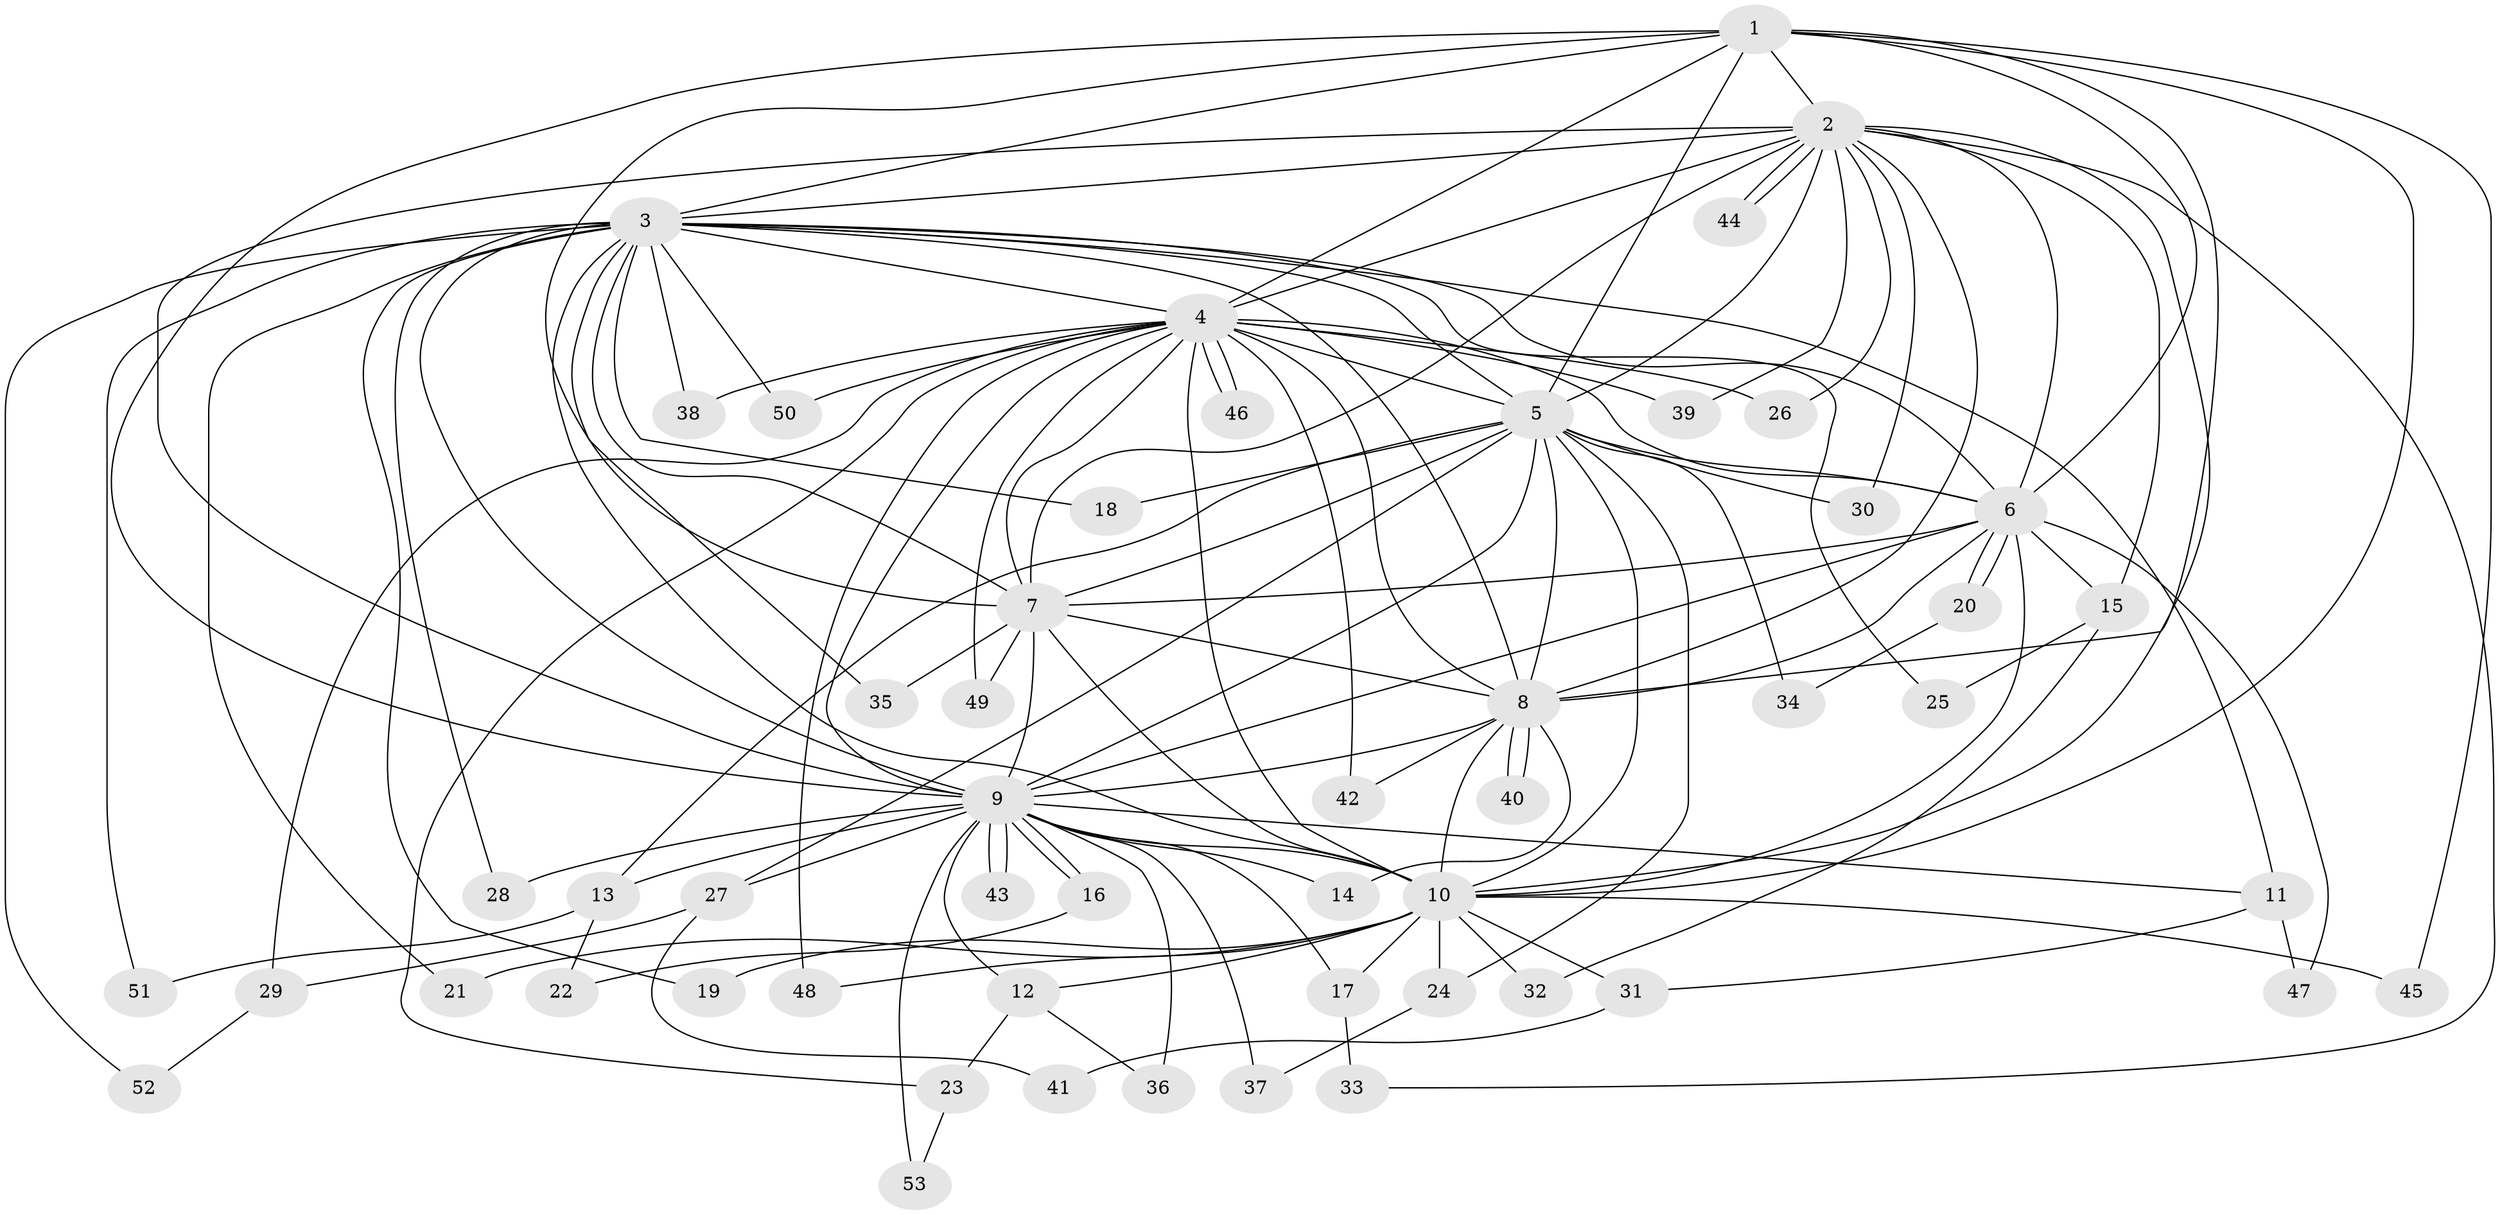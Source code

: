 // coarse degree distribution, {8: 0.02702702702702703, 14: 0.02702702702702703, 17: 0.02702702702702703, 20: 0.05405405405405406, 12: 0.05405405405405406, 9: 0.02702702702702703, 16: 0.02702702702702703, 4: 0.10810810810810811, 3: 0.16216216216216217, 2: 0.43243243243243246, 1: 0.05405405405405406}
// Generated by graph-tools (version 1.1) at 2025/41/03/06/25 10:41:32]
// undirected, 53 vertices, 131 edges
graph export_dot {
graph [start="1"]
  node [color=gray90,style=filled];
  1;
  2;
  3;
  4;
  5;
  6;
  7;
  8;
  9;
  10;
  11;
  12;
  13;
  14;
  15;
  16;
  17;
  18;
  19;
  20;
  21;
  22;
  23;
  24;
  25;
  26;
  27;
  28;
  29;
  30;
  31;
  32;
  33;
  34;
  35;
  36;
  37;
  38;
  39;
  40;
  41;
  42;
  43;
  44;
  45;
  46;
  47;
  48;
  49;
  50;
  51;
  52;
  53;
  1 -- 2;
  1 -- 3;
  1 -- 4;
  1 -- 5;
  1 -- 6;
  1 -- 7;
  1 -- 8;
  1 -- 9;
  1 -- 10;
  1 -- 45;
  2 -- 3;
  2 -- 4;
  2 -- 5;
  2 -- 6;
  2 -- 7;
  2 -- 8;
  2 -- 9;
  2 -- 10;
  2 -- 15;
  2 -- 26;
  2 -- 30;
  2 -- 33;
  2 -- 39;
  2 -- 44;
  2 -- 44;
  3 -- 4;
  3 -- 5;
  3 -- 6;
  3 -- 7;
  3 -- 8;
  3 -- 9;
  3 -- 10;
  3 -- 11;
  3 -- 18;
  3 -- 19;
  3 -- 21;
  3 -- 25;
  3 -- 28;
  3 -- 35;
  3 -- 38;
  3 -- 50;
  3 -- 51;
  3 -- 52;
  4 -- 5;
  4 -- 6;
  4 -- 7;
  4 -- 8;
  4 -- 9;
  4 -- 10;
  4 -- 23;
  4 -- 26;
  4 -- 29;
  4 -- 38;
  4 -- 39;
  4 -- 42;
  4 -- 46;
  4 -- 46;
  4 -- 48;
  4 -- 49;
  4 -- 50;
  5 -- 6;
  5 -- 7;
  5 -- 8;
  5 -- 9;
  5 -- 10;
  5 -- 13;
  5 -- 18;
  5 -- 24;
  5 -- 27;
  5 -- 30;
  5 -- 34;
  6 -- 7;
  6 -- 8;
  6 -- 9;
  6 -- 10;
  6 -- 15;
  6 -- 20;
  6 -- 20;
  6 -- 47;
  7 -- 8;
  7 -- 9;
  7 -- 10;
  7 -- 35;
  7 -- 49;
  8 -- 9;
  8 -- 10;
  8 -- 14;
  8 -- 40;
  8 -- 40;
  8 -- 42;
  9 -- 10;
  9 -- 11;
  9 -- 12;
  9 -- 13;
  9 -- 14;
  9 -- 16;
  9 -- 16;
  9 -- 17;
  9 -- 27;
  9 -- 28;
  9 -- 36;
  9 -- 37;
  9 -- 43;
  9 -- 43;
  9 -- 53;
  10 -- 12;
  10 -- 17;
  10 -- 19;
  10 -- 21;
  10 -- 24;
  10 -- 31;
  10 -- 32;
  10 -- 45;
  10 -- 48;
  11 -- 31;
  11 -- 47;
  12 -- 23;
  12 -- 36;
  13 -- 22;
  13 -- 51;
  15 -- 25;
  15 -- 32;
  16 -- 22;
  17 -- 33;
  20 -- 34;
  23 -- 53;
  24 -- 37;
  27 -- 29;
  27 -- 41;
  29 -- 52;
  31 -- 41;
}
